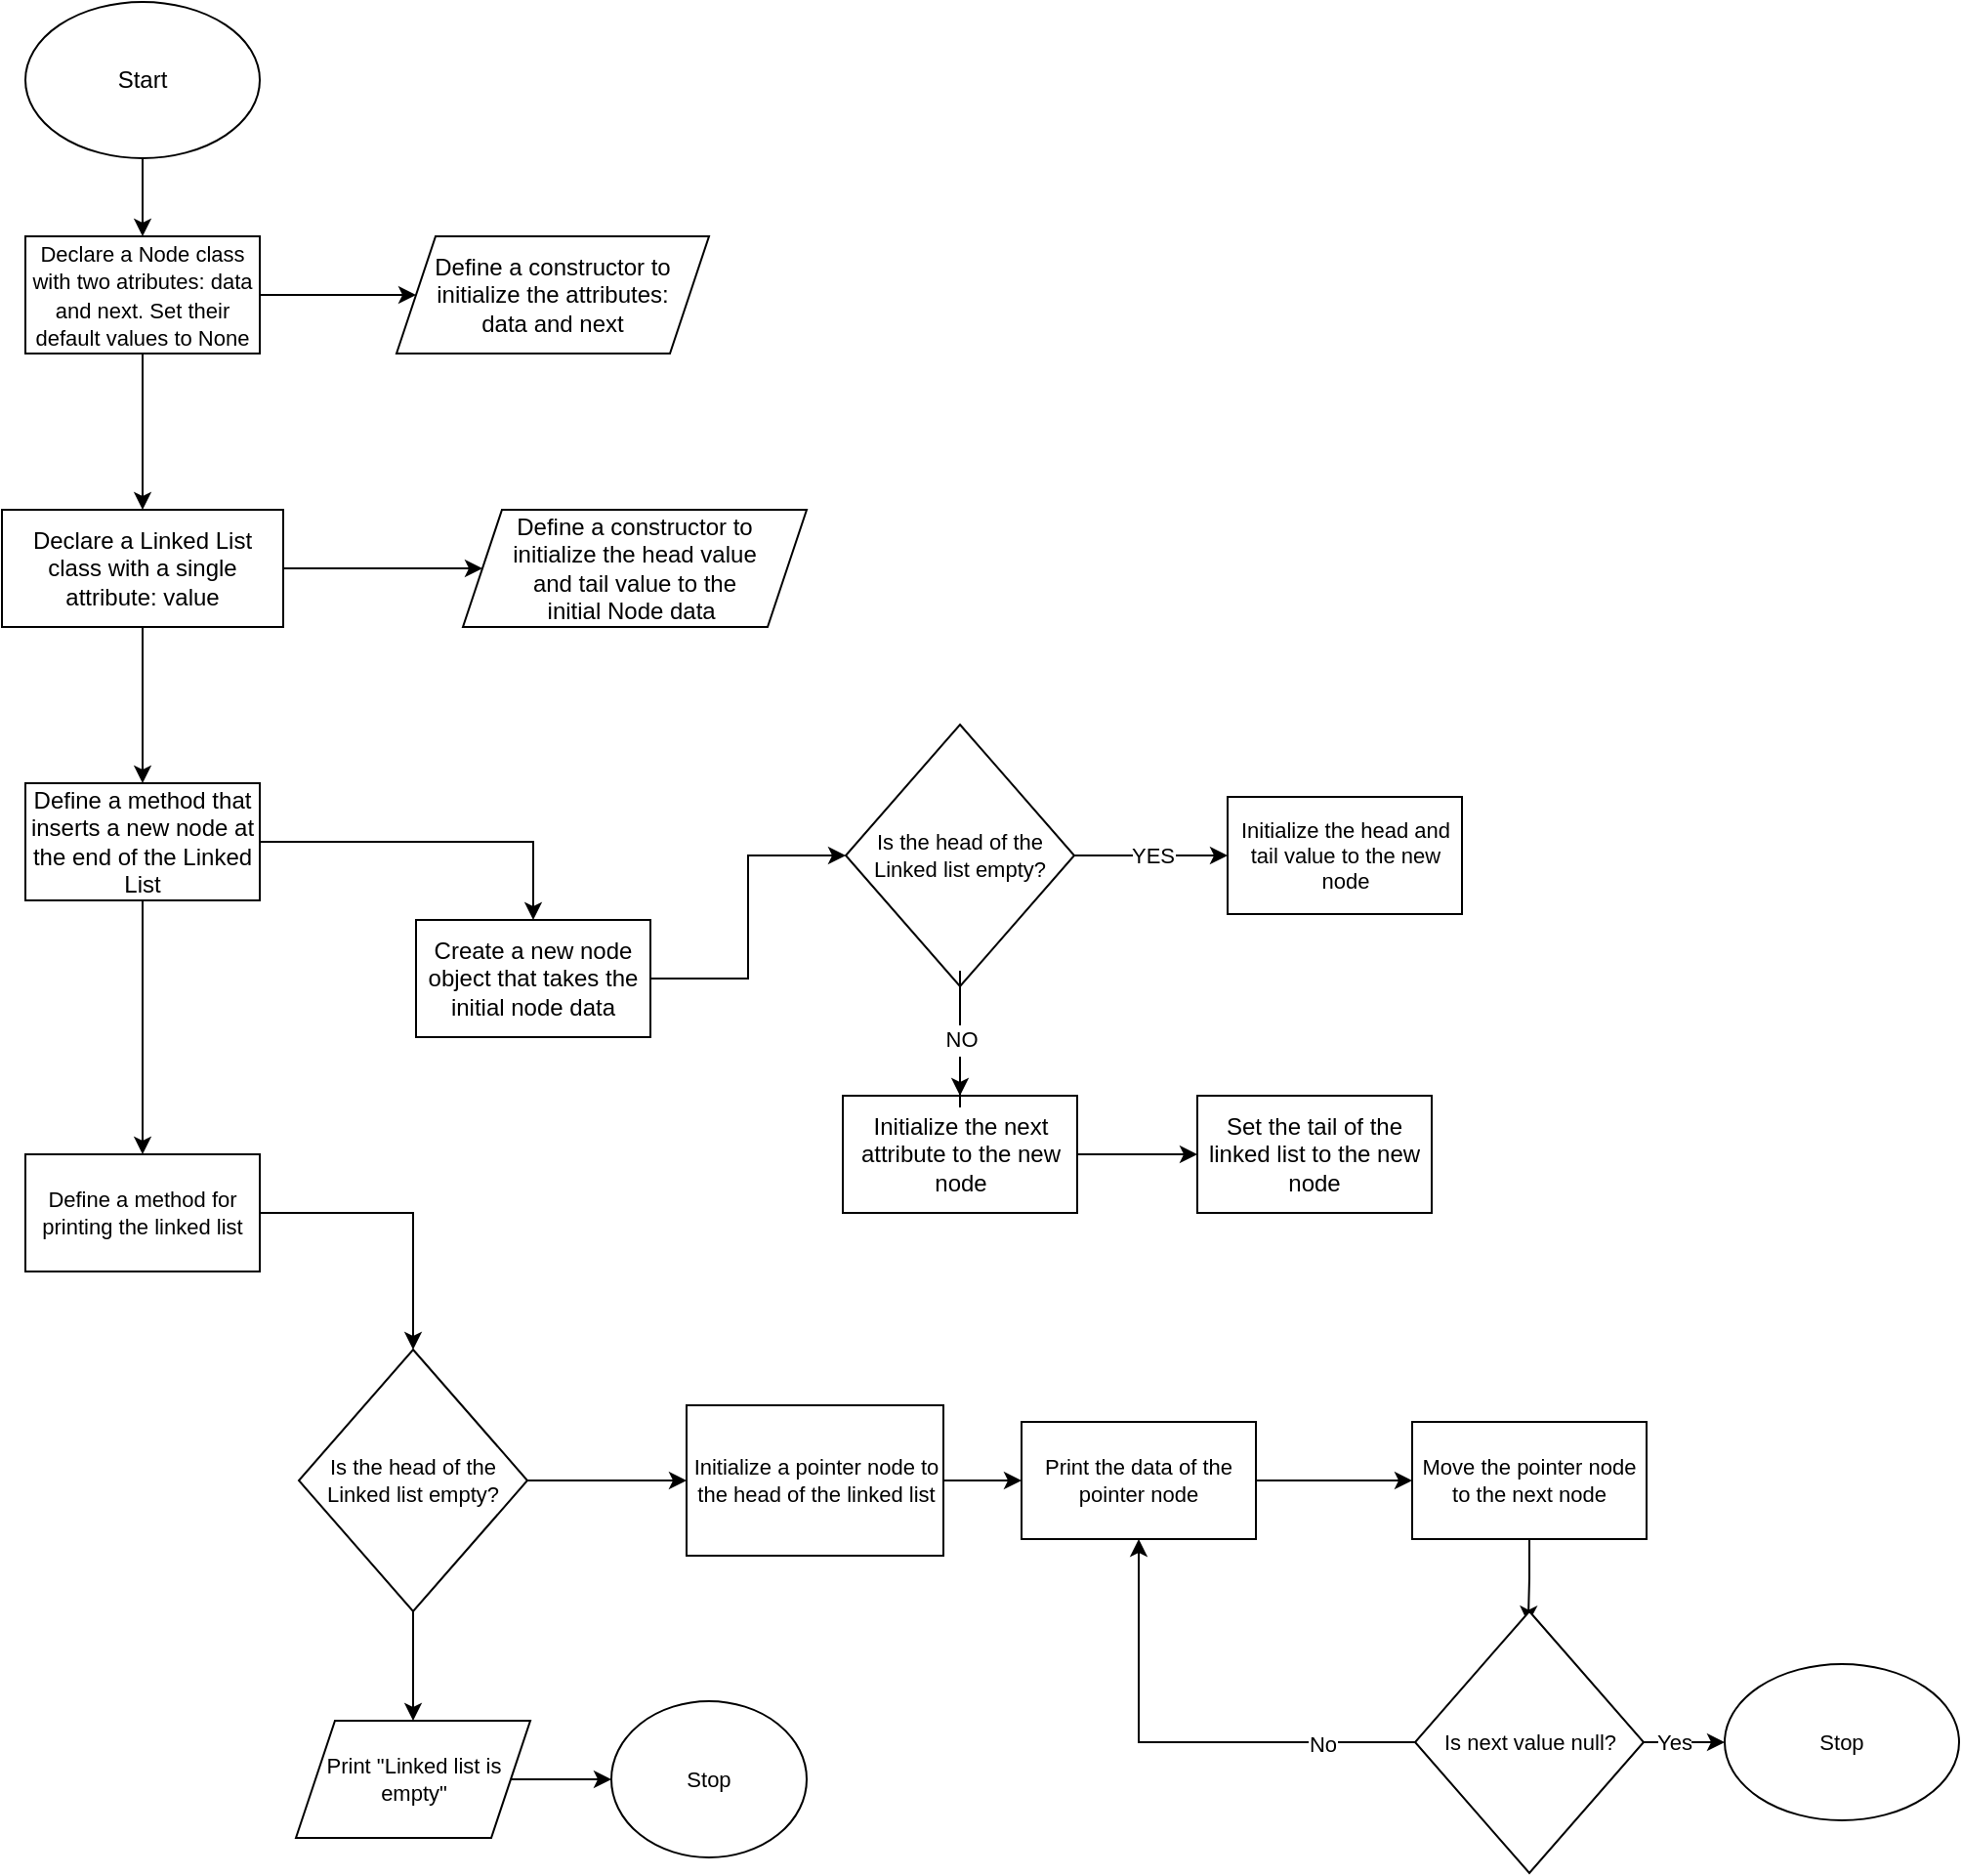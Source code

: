 <mxfile version="20.8.20" type="github"><diagram name="Page-1" id="AQ1jUqpuI6jIbz0TZkuh"><mxGraphModel dx="2049" dy="763" grid="1" gridSize="10" guides="1" tooltips="1" connect="1" arrows="1" fold="1" page="1" pageScale="1" pageWidth="850" pageHeight="1100" math="0" shadow="0"><root><mxCell id="0"/><mxCell id="1" parent="0"/><mxCell id="jtClNlTdsSyNZT0PQHNB-3" value="" style="edgeStyle=orthogonalEdgeStyle;rounded=0;orthogonalLoop=1;jettySize=auto;html=1;" parent="1" source="jtClNlTdsSyNZT0PQHNB-1" target="jtClNlTdsSyNZT0PQHNB-2" edge="1"><mxGeometry relative="1" as="geometry"/></mxCell><mxCell id="jtClNlTdsSyNZT0PQHNB-1" value="Start" style="ellipse;whiteSpace=wrap;html=1;" parent="1" vertex="1"><mxGeometry x="340" y="90" width="120" height="80" as="geometry"/></mxCell><mxCell id="jtClNlTdsSyNZT0PQHNB-5" value="" style="edgeStyle=orthogonalEdgeStyle;rounded=0;orthogonalLoop=1;jettySize=auto;html=1;" parent="1" source="jtClNlTdsSyNZT0PQHNB-2" target="jtClNlTdsSyNZT0PQHNB-4" edge="1"><mxGeometry relative="1" as="geometry"><Array as="points"><mxPoint x="400" y="300"/><mxPoint x="400" y="300"/></Array></mxGeometry></mxCell><mxCell id="8hUnHKPCjf4vgDDvsmy4-4" value="" style="edgeStyle=orthogonalEdgeStyle;rounded=0;orthogonalLoop=1;jettySize=auto;html=1;" edge="1" parent="1" source="jtClNlTdsSyNZT0PQHNB-2"><mxGeometry relative="1" as="geometry"><mxPoint x="540" y="240" as="targetPoint"/></mxGeometry></mxCell><mxCell id="jtClNlTdsSyNZT0PQHNB-2" value="&lt;font style=&quot;font-size: 11px;&quot;&gt;Declare a Node class with two atributes: data and next. Set their default values to None&lt;/font&gt;" style="whiteSpace=wrap;html=1;" parent="1" vertex="1"><mxGeometry x="340" y="210" width="120" height="60" as="geometry"/></mxCell><mxCell id="8hUnHKPCjf4vgDDvsmy4-2" value="" style="edgeStyle=orthogonalEdgeStyle;rounded=0;orthogonalLoop=1;jettySize=auto;html=1;" edge="1" parent="1" source="jtClNlTdsSyNZT0PQHNB-4" target="8hUnHKPCjf4vgDDvsmy4-1"><mxGeometry relative="1" as="geometry"/></mxCell><mxCell id="8hUnHKPCjf4vgDDvsmy4-10" value="" style="edgeStyle=orthogonalEdgeStyle;rounded=0;orthogonalLoop=1;jettySize=auto;html=1;fontSize=11;" edge="1" parent="1" source="jtClNlTdsSyNZT0PQHNB-4" target="8hUnHKPCjf4vgDDvsmy4-9"><mxGeometry relative="1" as="geometry"/></mxCell><mxCell id="jtClNlTdsSyNZT0PQHNB-4" value="Declare a Linked List class with a single attribute: value" style="whiteSpace=wrap;html=1;" parent="1" vertex="1"><mxGeometry x="328" y="350" width="144" height="60" as="geometry"/></mxCell><mxCell id="8hUnHKPCjf4vgDDvsmy4-12" value="" style="edgeStyle=orthogonalEdgeStyle;rounded=0;orthogonalLoop=1;jettySize=auto;html=1;fontSize=11;" edge="1" parent="1" source="8hUnHKPCjf4vgDDvsmy4-1" target="8hUnHKPCjf4vgDDvsmy4-11"><mxGeometry relative="1" as="geometry"/></mxCell><mxCell id="8hUnHKPCjf4vgDDvsmy4-39" style="edgeStyle=orthogonalEdgeStyle;rounded=0;orthogonalLoop=1;jettySize=auto;html=1;fontSize=11;" edge="1" parent="1" source="8hUnHKPCjf4vgDDvsmy4-1" target="8hUnHKPCjf4vgDDvsmy4-38"><mxGeometry relative="1" as="geometry"/></mxCell><mxCell id="8hUnHKPCjf4vgDDvsmy4-1" value="Define a method that inserts a new node at the end of the Linked List" style="whiteSpace=wrap;html=1;" vertex="1" parent="1"><mxGeometry x="340" y="490" width="120" height="60" as="geometry"/></mxCell><mxCell id="8hUnHKPCjf4vgDDvsmy4-7" value="Define a constructor to initialize the attributes: &lt;br&gt;data and next" style="shape=parallelogram;perimeter=parallelogramPerimeter;whiteSpace=wrap;html=1;fixedSize=1;" vertex="1" parent="1"><mxGeometry x="530" y="210" width="160" height="60" as="geometry"/></mxCell><mxCell id="8hUnHKPCjf4vgDDvsmy4-9" value="Define a constructor to &lt;br&gt;initialize the head value &lt;br&gt;and tail value to the &lt;br&gt;initial Node data&amp;nbsp;" style="shape=parallelogram;perimeter=parallelogramPerimeter;whiteSpace=wrap;html=1;fixedSize=1;" vertex="1" parent="1"><mxGeometry x="564" y="350" width="176" height="60" as="geometry"/></mxCell><mxCell id="8hUnHKPCjf4vgDDvsmy4-29" style="edgeStyle=orthogonalEdgeStyle;rounded=0;orthogonalLoop=1;jettySize=auto;html=1;entryX=0;entryY=0.5;entryDx=0;entryDy=0;fontSize=11;" edge="1" parent="1" source="8hUnHKPCjf4vgDDvsmy4-11" target="8hUnHKPCjf4vgDDvsmy4-28"><mxGeometry relative="1" as="geometry"/></mxCell><mxCell id="8hUnHKPCjf4vgDDvsmy4-11" value="Create a new node object that takes the initial node data" style="whiteSpace=wrap;html=1;" vertex="1" parent="1"><mxGeometry x="540" y="560" width="120" height="60" as="geometry"/></mxCell><mxCell id="8hUnHKPCjf4vgDDvsmy4-20" value="" style="edgeStyle=orthogonalEdgeStyle;rounded=0;orthogonalLoop=1;jettySize=auto;html=1;fontSize=11;" edge="1" parent="1" source="8hUnHKPCjf4vgDDvsmy4-14" target="8hUnHKPCjf4vgDDvsmy4-19"><mxGeometry relative="1" as="geometry"/></mxCell><mxCell id="8hUnHKPCjf4vgDDvsmy4-14" value="Initialize the next attribute to the new node" style="whiteSpace=wrap;html=1;" vertex="1" parent="1"><mxGeometry x="758.5" y="650" width="120" height="60" as="geometry"/></mxCell><mxCell id="8hUnHKPCjf4vgDDvsmy4-19" value="Set the tail of the linked list to the new node" style="whiteSpace=wrap;html=1;" vertex="1" parent="1"><mxGeometry x="940" y="650" width="120" height="60" as="geometry"/></mxCell><mxCell id="8hUnHKPCjf4vgDDvsmy4-32" style="edgeStyle=orthogonalEdgeStyle;rounded=0;orthogonalLoop=1;jettySize=auto;html=1;exitX=0.5;exitY=1;exitDx=0;exitDy=0;fontSize=11;startArrow=none;" edge="1" parent="1" source="8hUnHKPCjf4vgDDvsmy4-33" target="8hUnHKPCjf4vgDDvsmy4-14"><mxGeometry relative="1" as="geometry"/></mxCell><mxCell id="8hUnHKPCjf4vgDDvsmy4-36" value="YES" style="edgeStyle=orthogonalEdgeStyle;rounded=0;orthogonalLoop=1;jettySize=auto;html=1;fontSize=11;" edge="1" parent="1" source="8hUnHKPCjf4vgDDvsmy4-28" target="8hUnHKPCjf4vgDDvsmy4-35"><mxGeometry relative="1" as="geometry"/></mxCell><mxCell id="8hUnHKPCjf4vgDDvsmy4-28" value="Is the head of the Linked list empty?" style="rhombus;whiteSpace=wrap;html=1;fontSize=11;" vertex="1" parent="1"><mxGeometry x="760" y="460" width="117" height="134" as="geometry"/></mxCell><mxCell id="8hUnHKPCjf4vgDDvsmy4-35" value="Initialize the head and tail value to the new node" style="whiteSpace=wrap;html=1;fontSize=11;" vertex="1" parent="1"><mxGeometry x="955.5" y="497" width="120" height="60" as="geometry"/></mxCell><mxCell id="8hUnHKPCjf4vgDDvsmy4-37" value="" style="edgeStyle=orthogonalEdgeStyle;rounded=0;orthogonalLoop=1;jettySize=auto;html=1;exitX=0.5;exitY=1;exitDx=0;exitDy=0;fontSize=11;endArrow=none;" edge="1" parent="1" source="8hUnHKPCjf4vgDDvsmy4-28" target="8hUnHKPCjf4vgDDvsmy4-33"><mxGeometry relative="1" as="geometry"><mxPoint x="819" y="594" as="sourcePoint"/><mxPoint x="819" y="650" as="targetPoint"/></mxGeometry></mxCell><mxCell id="8hUnHKPCjf4vgDDvsmy4-33" value="NO" style="text;html=1;align=center;verticalAlign=middle;resizable=0;points=[];autosize=1;strokeColor=none;fillColor=none;fontSize=11;" vertex="1" parent="1"><mxGeometry x="798.5" y="606" width="40" height="30" as="geometry"/></mxCell><mxCell id="8hUnHKPCjf4vgDDvsmy4-41" value="" style="edgeStyle=orthogonalEdgeStyle;rounded=0;orthogonalLoop=1;jettySize=auto;html=1;fontSize=11;entryX=0.5;entryY=0;entryDx=0;entryDy=0;" edge="1" parent="1" source="8hUnHKPCjf4vgDDvsmy4-38" target="8hUnHKPCjf4vgDDvsmy4-42"><mxGeometry relative="1" as="geometry"><mxPoint x="540" y="780" as="targetPoint"/></mxGeometry></mxCell><mxCell id="8hUnHKPCjf4vgDDvsmy4-38" value="Define a method for printing the linked list" style="whiteSpace=wrap;html=1;fontSize=11;" vertex="1" parent="1"><mxGeometry x="340" y="680" width="120" height="60" as="geometry"/></mxCell><mxCell id="8hUnHKPCjf4vgDDvsmy4-46" value="" style="edgeStyle=orthogonalEdgeStyle;rounded=0;orthogonalLoop=1;jettySize=auto;html=1;fontSize=11;" edge="1" parent="1" source="8hUnHKPCjf4vgDDvsmy4-42" target="8hUnHKPCjf4vgDDvsmy4-45"><mxGeometry relative="1" as="geometry"/></mxCell><mxCell id="8hUnHKPCjf4vgDDvsmy4-48" value="" style="edgeStyle=orthogonalEdgeStyle;rounded=0;orthogonalLoop=1;jettySize=auto;html=1;fontSize=11;" edge="1" parent="1" source="8hUnHKPCjf4vgDDvsmy4-42" target="8hUnHKPCjf4vgDDvsmy4-47"><mxGeometry relative="1" as="geometry"/></mxCell><mxCell id="8hUnHKPCjf4vgDDvsmy4-42" value="Is the head of the Linked list empty?" style="rhombus;whiteSpace=wrap;html=1;fontSize=11;" vertex="1" parent="1"><mxGeometry x="480" y="780" width="117" height="134" as="geometry"/></mxCell><mxCell id="8hUnHKPCjf4vgDDvsmy4-66" style="edgeStyle=orthogonalEdgeStyle;rounded=0;orthogonalLoop=1;jettySize=auto;html=1;exitX=1;exitY=0.5;exitDx=0;exitDy=0;entryX=0;entryY=0.5;entryDx=0;entryDy=0;fontSize=11;" edge="1" parent="1" source="8hUnHKPCjf4vgDDvsmy4-45" target="8hUnHKPCjf4vgDDvsmy4-65"><mxGeometry relative="1" as="geometry"/></mxCell><mxCell id="8hUnHKPCjf4vgDDvsmy4-45" value="Print &quot;Linked list is empty&quot;" style="shape=parallelogram;perimeter=parallelogramPerimeter;whiteSpace=wrap;html=1;fixedSize=1;fontSize=11;" vertex="1" parent="1"><mxGeometry x="478.5" y="970" width="120" height="60" as="geometry"/></mxCell><mxCell id="8hUnHKPCjf4vgDDvsmy4-52" value="" style="edgeStyle=orthogonalEdgeStyle;rounded=0;orthogonalLoop=1;jettySize=auto;html=1;fontSize=11;" edge="1" parent="1" source="8hUnHKPCjf4vgDDvsmy4-47" target="8hUnHKPCjf4vgDDvsmy4-51"><mxGeometry relative="1" as="geometry"/></mxCell><mxCell id="8hUnHKPCjf4vgDDvsmy4-47" value="Initialize a pointer node to the head of the linked list" style="whiteSpace=wrap;html=1;fontSize=11;" vertex="1" parent="1"><mxGeometry x="678.5" y="808.5" width="131.5" height="77" as="geometry"/></mxCell><mxCell id="8hUnHKPCjf4vgDDvsmy4-54" value="" style="edgeStyle=orthogonalEdgeStyle;rounded=0;orthogonalLoop=1;jettySize=auto;html=1;fontSize=11;" edge="1" parent="1" source="8hUnHKPCjf4vgDDvsmy4-51" target="8hUnHKPCjf4vgDDvsmy4-53"><mxGeometry relative="1" as="geometry"/></mxCell><mxCell id="8hUnHKPCjf4vgDDvsmy4-51" value="Print the data of the pointer node" style="whiteSpace=wrap;html=1;fontSize=11;" vertex="1" parent="1"><mxGeometry x="850" y="817" width="120" height="60" as="geometry"/></mxCell><mxCell id="8hUnHKPCjf4vgDDvsmy4-57" style="edgeStyle=orthogonalEdgeStyle;rounded=0;orthogonalLoop=1;jettySize=auto;html=1;exitX=0.5;exitY=1;exitDx=0;exitDy=0;entryX=0.495;entryY=0.046;entryDx=0;entryDy=0;entryPerimeter=0;fontSize=11;" edge="1" parent="1" source="8hUnHKPCjf4vgDDvsmy4-53" target="8hUnHKPCjf4vgDDvsmy4-56"><mxGeometry relative="1" as="geometry"/></mxCell><mxCell id="8hUnHKPCjf4vgDDvsmy4-53" value="Move the pointer node to the next node" style="whiteSpace=wrap;html=1;fontSize=11;" vertex="1" parent="1"><mxGeometry x="1050" y="817" width="120" height="60" as="geometry"/></mxCell><mxCell id="8hUnHKPCjf4vgDDvsmy4-60" style="edgeStyle=orthogonalEdgeStyle;rounded=0;orthogonalLoop=1;jettySize=auto;html=1;exitX=1;exitY=0.5;exitDx=0;exitDy=0;fontSize=11;" edge="1" parent="1" source="8hUnHKPCjf4vgDDvsmy4-56" target="8hUnHKPCjf4vgDDvsmy4-59"><mxGeometry relative="1" as="geometry"/></mxCell><mxCell id="8hUnHKPCjf4vgDDvsmy4-61" value="Yes" style="edgeLabel;html=1;align=center;verticalAlign=middle;resizable=0;points=[];fontSize=11;" vertex="1" connectable="0" parent="8hUnHKPCjf4vgDDvsmy4-60"><mxGeometry x="-0.277" y="1" relative="1" as="geometry"><mxPoint y="1" as="offset"/></mxGeometry></mxCell><mxCell id="8hUnHKPCjf4vgDDvsmy4-63" style="edgeStyle=orthogonalEdgeStyle;rounded=0;orthogonalLoop=1;jettySize=auto;html=1;exitX=0;exitY=0.5;exitDx=0;exitDy=0;entryX=0.5;entryY=1;entryDx=0;entryDy=0;fontSize=11;" edge="1" parent="1" source="8hUnHKPCjf4vgDDvsmy4-56" target="8hUnHKPCjf4vgDDvsmy4-51"><mxGeometry relative="1" as="geometry"/></mxCell><mxCell id="8hUnHKPCjf4vgDDvsmy4-64" value="No" style="edgeLabel;html=1;align=center;verticalAlign=middle;resizable=0;points=[];fontSize=11;" vertex="1" connectable="0" parent="8hUnHKPCjf4vgDDvsmy4-63"><mxGeometry x="-0.611" y="1" relative="1" as="geometry"><mxPoint as="offset"/></mxGeometry></mxCell><mxCell id="8hUnHKPCjf4vgDDvsmy4-56" value="Is next value null?" style="rhombus;whiteSpace=wrap;html=1;fontSize=11;" vertex="1" parent="1"><mxGeometry x="1051.5" y="914" width="117" height="134" as="geometry"/></mxCell><mxCell id="8hUnHKPCjf4vgDDvsmy4-59" value="Stop" style="ellipse;whiteSpace=wrap;html=1;fontSize=11;" vertex="1" parent="1"><mxGeometry x="1210" y="941" width="120" height="80" as="geometry"/></mxCell><mxCell id="8hUnHKPCjf4vgDDvsmy4-65" value="Stop" style="ellipse;whiteSpace=wrap;html=1;fontSize=11;" vertex="1" parent="1"><mxGeometry x="640" y="960" width="100" height="80" as="geometry"/></mxCell></root></mxGraphModel></diagram></mxfile>